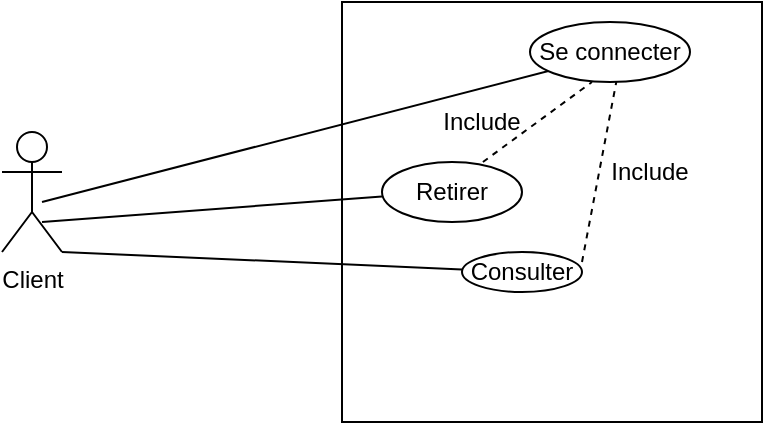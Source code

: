 <mxfile version="20.7.4" type="github">
  <diagram id="uKnfSdNlSjc78qIpVahf" name="Page-1">
    <mxGraphModel dx="650" dy="409" grid="1" gridSize="10" guides="1" tooltips="1" connect="1" arrows="1" fold="1" page="1" pageScale="1" pageWidth="827" pageHeight="1169" math="0" shadow="0">
      <root>
        <mxCell id="0" />
        <mxCell id="1" parent="0" />
        <mxCell id="MWydjjVBF7vHr0P6Jb89-1" value="Client" style="shape=umlActor;verticalLabelPosition=bottom;verticalAlign=top;html=1;outlineConnect=0;" vertex="1" parent="1">
          <mxGeometry x="90" y="155" width="30" height="60" as="geometry" />
        </mxCell>
        <mxCell id="MWydjjVBF7vHr0P6Jb89-3" value="" style="whiteSpace=wrap;html=1;aspect=fixed;" vertex="1" parent="1">
          <mxGeometry x="260" y="90" width="210" height="210" as="geometry" />
        </mxCell>
        <mxCell id="MWydjjVBF7vHr0P6Jb89-12" value="" style="endArrow=none;html=1;rounded=0;" edge="1" parent="1">
          <mxGeometry width="50" height="50" relative="1" as="geometry">
            <mxPoint x="110" y="190" as="sourcePoint" />
            <mxPoint x="370.0" y="122.759" as="targetPoint" />
          </mxGeometry>
        </mxCell>
        <mxCell id="MWydjjVBF7vHr0P6Jb89-13" value="" style="endArrow=none;html=1;rounded=0;exitX=0.667;exitY=0.75;exitDx=0;exitDy=0;exitPerimeter=0;" edge="1" parent="1" source="MWydjjVBF7vHr0P6Jb89-1">
          <mxGeometry width="50" height="50" relative="1" as="geometry">
            <mxPoint x="150" y="250" as="sourcePoint" />
            <mxPoint x="280.0" y="187.25" as="targetPoint" />
          </mxGeometry>
        </mxCell>
        <mxCell id="MWydjjVBF7vHr0P6Jb89-14" value="" style="endArrow=none;html=1;rounded=0;exitX=1;exitY=1;exitDx=0;exitDy=0;exitPerimeter=0;" edge="1" parent="1" source="MWydjjVBF7vHr0P6Jb89-1">
          <mxGeometry width="50" height="50" relative="1" as="geometry">
            <mxPoint x="120" y="200" as="sourcePoint" />
            <mxPoint x="320.0" y="223.696" as="targetPoint" />
          </mxGeometry>
        </mxCell>
        <mxCell id="MWydjjVBF7vHr0P6Jb89-18" value="" style="endArrow=none;dashed=1;html=1;rounded=0;entryX=0.25;entryY=1;entryDx=0;entryDy=0;" edge="1" parent="1">
          <mxGeometry width="50" height="50" relative="1" as="geometry">
            <mxPoint x="330.455" y="170" as="sourcePoint" />
            <mxPoint x="385" y="130" as="targetPoint" />
          </mxGeometry>
        </mxCell>
        <mxCell id="MWydjjVBF7vHr0P6Jb89-19" value="Include" style="text;html=1;strokeColor=none;fillColor=none;align=center;verticalAlign=middle;whiteSpace=wrap;rounded=0;" vertex="1" parent="1">
          <mxGeometry x="320" y="145" width="20" height="10" as="geometry" />
        </mxCell>
        <mxCell id="MWydjjVBF7vHr0P6Jb89-23" value="" style="endArrow=none;dashed=1;html=1;rounded=0;" edge="1" parent="1">
          <mxGeometry width="50" height="50" relative="1" as="geometry">
            <mxPoint x="380" y="220" as="sourcePoint" />
            <mxPoint x="397.143" y="130" as="targetPoint" />
          </mxGeometry>
        </mxCell>
        <mxCell id="MWydjjVBF7vHr0P6Jb89-24" value="Include" style="text;html=1;strokeColor=none;fillColor=none;align=center;verticalAlign=middle;whiteSpace=wrap;rounded=0;" vertex="1" parent="1">
          <mxGeometry x="394" y="170" width="40" height="10" as="geometry" />
        </mxCell>
        <mxCell id="MWydjjVBF7vHr0P6Jb89-26" value="Se connecter" style="ellipse;whiteSpace=wrap;html=1;" vertex="1" parent="1">
          <mxGeometry x="354" y="100" width="80" height="30" as="geometry" />
        </mxCell>
        <mxCell id="MWydjjVBF7vHr0P6Jb89-27" value="Retirer" style="ellipse;whiteSpace=wrap;html=1;" vertex="1" parent="1">
          <mxGeometry x="280" y="170" width="70" height="30" as="geometry" />
        </mxCell>
        <mxCell id="MWydjjVBF7vHr0P6Jb89-28" value="Consulter" style="ellipse;whiteSpace=wrap;html=1;" vertex="1" parent="1">
          <mxGeometry x="320" y="215" width="60" height="20" as="geometry" />
        </mxCell>
      </root>
    </mxGraphModel>
  </diagram>
</mxfile>
